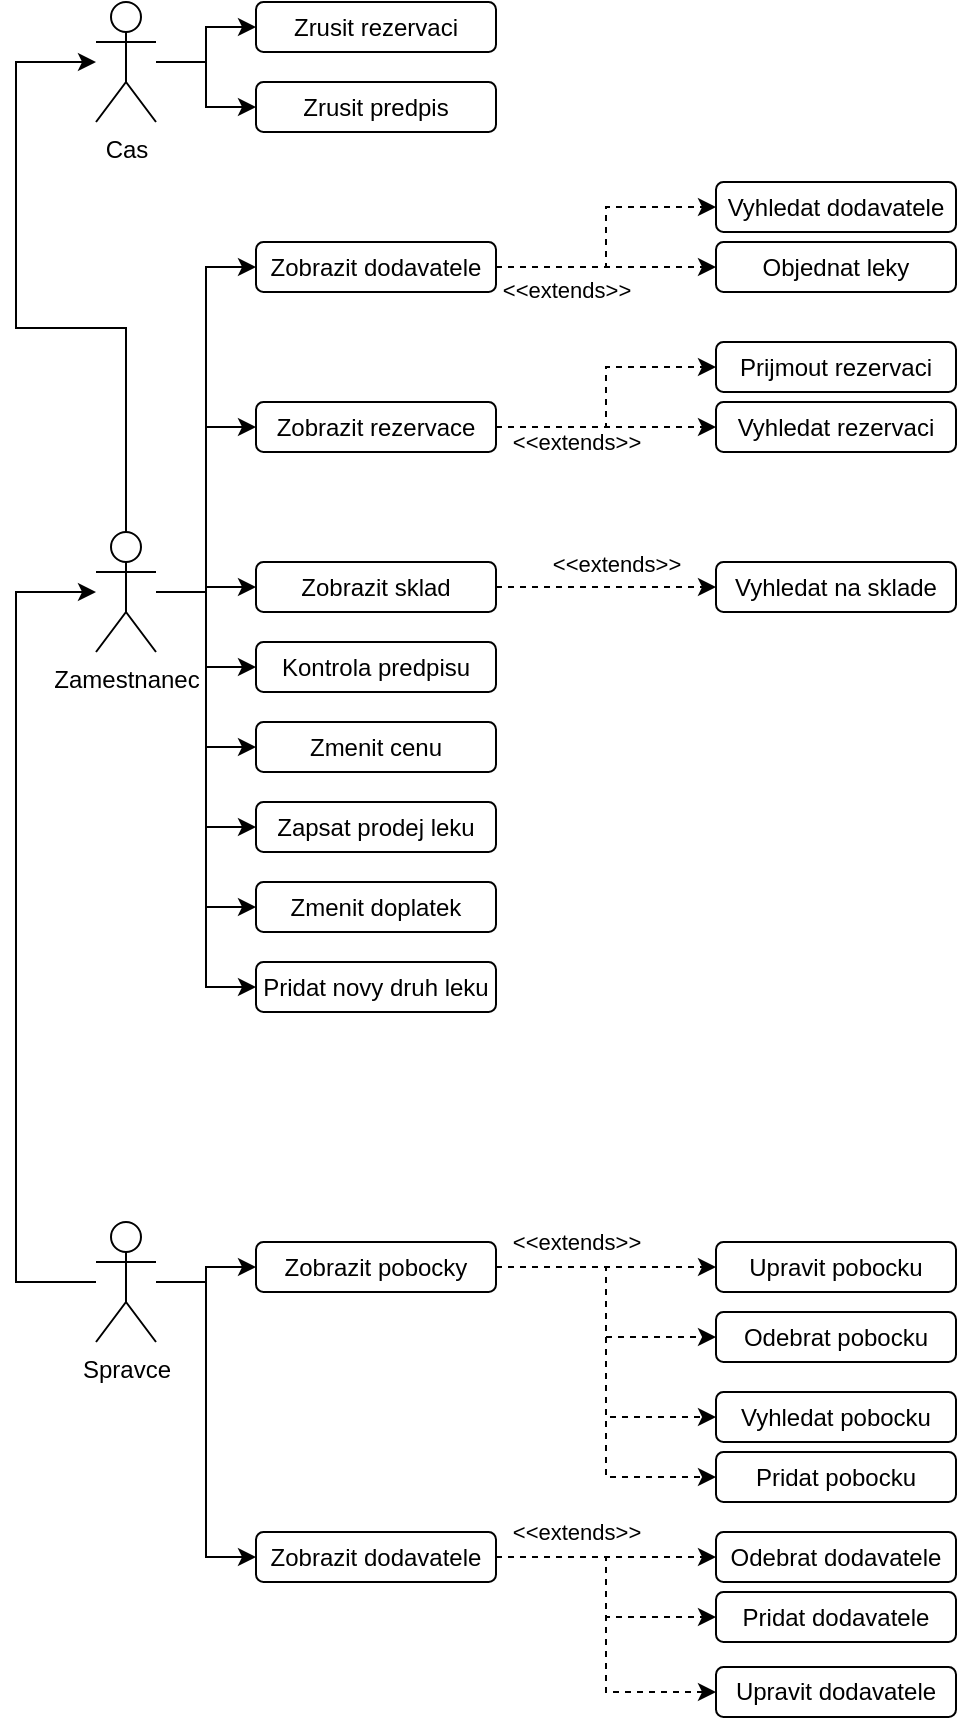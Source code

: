 <mxfile version="22.1.5" type="device">
  <diagram name="Page-1" id="16e2658f-23c8-b752-8be9-c03fbebb8bbe">
    <mxGraphModel dx="1147" dy="627" grid="1" gridSize="10" guides="1" tooltips="1" connect="1" arrows="1" fold="1" page="1" pageScale="1" pageWidth="1100" pageHeight="850" background="none" math="0" shadow="0">
      <root>
        <mxCell id="0" />
        <mxCell id="1" parent="0" />
        <mxCell id="T2JeO6PGeGvMwfnnC4BJ-48" style="edgeStyle=orthogonalEdgeStyle;rounded=0;orthogonalLoop=1;jettySize=auto;html=1;" parent="1" source="T2JeO6PGeGvMwfnnC4BJ-1" target="T2JeO6PGeGvMwfnnC4BJ-2" edge="1">
          <mxGeometry relative="1" as="geometry">
            <Array as="points">
              <mxPoint x="90" y="800" />
              <mxPoint x="90" y="455" />
            </Array>
          </mxGeometry>
        </mxCell>
        <mxCell id="T2JeO6PGeGvMwfnnC4BJ-90" style="edgeStyle=orthogonalEdgeStyle;rounded=0;orthogonalLoop=1;jettySize=auto;html=1;" parent="1" source="T2JeO6PGeGvMwfnnC4BJ-1" target="T2JeO6PGeGvMwfnnC4BJ-55" edge="1">
          <mxGeometry relative="1" as="geometry" />
        </mxCell>
        <mxCell id="T2JeO6PGeGvMwfnnC4BJ-92" style="edgeStyle=orthogonalEdgeStyle;rounded=0;orthogonalLoop=1;jettySize=auto;html=1;entryX=0;entryY=0.5;entryDx=0;entryDy=0;" parent="1" source="T2JeO6PGeGvMwfnnC4BJ-1" target="T2JeO6PGeGvMwfnnC4BJ-80" edge="1">
          <mxGeometry relative="1" as="geometry" />
        </mxCell>
        <mxCell id="T2JeO6PGeGvMwfnnC4BJ-1" value="Spravce" style="shape=umlActor;verticalLabelPosition=bottom;verticalAlign=top;html=1;outlineConnect=0;" parent="1" vertex="1">
          <mxGeometry x="130" y="770" width="30" height="60" as="geometry" />
        </mxCell>
        <mxCell id="T2JeO6PGeGvMwfnnC4BJ-32" style="edgeStyle=orthogonalEdgeStyle;rounded=0;orthogonalLoop=1;jettySize=auto;html=1;" parent="1" source="T2JeO6PGeGvMwfnnC4BJ-2" target="T2JeO6PGeGvMwfnnC4BJ-3" edge="1">
          <mxGeometry relative="1" as="geometry">
            <Array as="points">
              <mxPoint x="145" y="323" />
              <mxPoint x="90" y="323" />
              <mxPoint x="90" y="190" />
            </Array>
          </mxGeometry>
        </mxCell>
        <mxCell id="T2JeO6PGeGvMwfnnC4BJ-38" style="edgeStyle=orthogonalEdgeStyle;rounded=0;orthogonalLoop=1;jettySize=auto;html=1;entryX=0;entryY=0.5;entryDx=0;entryDy=0;" parent="1" source="T2JeO6PGeGvMwfnnC4BJ-2" target="T2JeO6PGeGvMwfnnC4BJ-19" edge="1">
          <mxGeometry relative="1" as="geometry" />
        </mxCell>
        <mxCell id="T2JeO6PGeGvMwfnnC4BJ-40" style="edgeStyle=orthogonalEdgeStyle;rounded=0;orthogonalLoop=1;jettySize=auto;html=1;" parent="1" source="T2JeO6PGeGvMwfnnC4BJ-2" target="T2JeO6PGeGvMwfnnC4BJ-15" edge="1">
          <mxGeometry relative="1" as="geometry" />
        </mxCell>
        <mxCell id="T2JeO6PGeGvMwfnnC4BJ-41" style="edgeStyle=orthogonalEdgeStyle;rounded=0;orthogonalLoop=1;jettySize=auto;html=1;" parent="1" source="T2JeO6PGeGvMwfnnC4BJ-2" target="T2JeO6PGeGvMwfnnC4BJ-17" edge="1">
          <mxGeometry relative="1" as="geometry" />
        </mxCell>
        <mxCell id="T2JeO6PGeGvMwfnnC4BJ-42" style="edgeStyle=orthogonalEdgeStyle;rounded=0;orthogonalLoop=1;jettySize=auto;html=1;entryX=0;entryY=0.5;entryDx=0;entryDy=0;" parent="1" source="T2JeO6PGeGvMwfnnC4BJ-2" target="T2JeO6PGeGvMwfnnC4BJ-22" edge="1">
          <mxGeometry relative="1" as="geometry" />
        </mxCell>
        <mxCell id="T2JeO6PGeGvMwfnnC4BJ-43" style="edgeStyle=orthogonalEdgeStyle;rounded=0;orthogonalLoop=1;jettySize=auto;html=1;entryX=0;entryY=0.5;entryDx=0;entryDy=0;" parent="1" source="T2JeO6PGeGvMwfnnC4BJ-2" target="T2JeO6PGeGvMwfnnC4BJ-26" edge="1">
          <mxGeometry relative="1" as="geometry" />
        </mxCell>
        <mxCell id="T2JeO6PGeGvMwfnnC4BJ-44" style="edgeStyle=orthogonalEdgeStyle;rounded=0;orthogonalLoop=1;jettySize=auto;html=1;entryX=0;entryY=0.5;entryDx=0;entryDy=0;" parent="1" source="T2JeO6PGeGvMwfnnC4BJ-2" target="T2JeO6PGeGvMwfnnC4BJ-28" edge="1">
          <mxGeometry relative="1" as="geometry" />
        </mxCell>
        <mxCell id="T2JeO6PGeGvMwfnnC4BJ-54" style="edgeStyle=orthogonalEdgeStyle;rounded=0;orthogonalLoop=1;jettySize=auto;html=1;entryX=0;entryY=0.5;entryDx=0;entryDy=0;" parent="1" source="T2JeO6PGeGvMwfnnC4BJ-2" target="T2JeO6PGeGvMwfnnC4BJ-53" edge="1">
          <mxGeometry relative="1" as="geometry" />
        </mxCell>
        <mxCell id="T2JeO6PGeGvMwfnnC4BJ-61" style="edgeStyle=orthogonalEdgeStyle;rounded=0;orthogonalLoop=1;jettySize=auto;html=1;entryX=0;entryY=0.5;entryDx=0;entryDy=0;" parent="1" source="T2JeO6PGeGvMwfnnC4BJ-2" target="T2JeO6PGeGvMwfnnC4BJ-59" edge="1">
          <mxGeometry relative="1" as="geometry" />
        </mxCell>
        <mxCell id="T2JeO6PGeGvMwfnnC4BJ-2" value="Zamestnanec" style="shape=umlActor;verticalLabelPosition=bottom;verticalAlign=top;html=1;outlineConnect=0;" parent="1" vertex="1">
          <mxGeometry x="130" y="425" width="30" height="60" as="geometry" />
        </mxCell>
        <mxCell id="T2JeO6PGeGvMwfnnC4BJ-94" style="edgeStyle=orthogonalEdgeStyle;rounded=0;orthogonalLoop=1;jettySize=auto;html=1;entryX=0;entryY=0.5;entryDx=0;entryDy=0;" parent="1" source="T2JeO6PGeGvMwfnnC4BJ-3" target="T2JeO6PGeGvMwfnnC4BJ-30" edge="1">
          <mxGeometry relative="1" as="geometry" />
        </mxCell>
        <mxCell id="T2JeO6PGeGvMwfnnC4BJ-95" style="edgeStyle=orthogonalEdgeStyle;rounded=0;orthogonalLoop=1;jettySize=auto;html=1;" parent="1" source="T2JeO6PGeGvMwfnnC4BJ-3" target="T2JeO6PGeGvMwfnnC4BJ-29" edge="1">
          <mxGeometry relative="1" as="geometry" />
        </mxCell>
        <mxCell id="T2JeO6PGeGvMwfnnC4BJ-3" value="Cas" style="shape=umlActor;verticalLabelPosition=bottom;verticalAlign=top;html=1;outlineConnect=0;" parent="1" vertex="1">
          <mxGeometry x="130" y="160" width="30" height="60" as="geometry" />
        </mxCell>
        <mxCell id="T2JeO6PGeGvMwfnnC4BJ-14" value="Objednat leky" style="rounded=1;whiteSpace=wrap;html=1;" parent="1" vertex="1">
          <mxGeometry x="440" y="280" width="120" height="25" as="geometry" />
        </mxCell>
        <mxCell id="T2JeO6PGeGvMwfnnC4BJ-45" style="edgeStyle=orthogonalEdgeStyle;rounded=0;orthogonalLoop=1;jettySize=auto;html=1;dashed=1;" parent="1" source="T2JeO6PGeGvMwfnnC4BJ-15" target="T2JeO6PGeGvMwfnnC4BJ-16" edge="1">
          <mxGeometry relative="1" as="geometry" />
        </mxCell>
        <mxCell id="T2JeO6PGeGvMwfnnC4BJ-49" value="&amp;lt;&amp;lt;extends&amp;gt;&amp;gt;" style="edgeLabel;html=1;align=center;verticalAlign=middle;resizable=0;points=[];" parent="T2JeO6PGeGvMwfnnC4BJ-45" vertex="1" connectable="0">
          <mxGeometry x="0.091" y="-2" relative="1" as="geometry">
            <mxPoint y="-14" as="offset" />
          </mxGeometry>
        </mxCell>
        <mxCell id="T2JeO6PGeGvMwfnnC4BJ-15" value="Zobrazit sklad" style="rounded=1;whiteSpace=wrap;html=1;" parent="1" vertex="1">
          <mxGeometry x="210" y="440" width="120" height="25" as="geometry" />
        </mxCell>
        <mxCell id="T2JeO6PGeGvMwfnnC4BJ-16" value="Vyhledat na sklade" style="rounded=1;whiteSpace=wrap;html=1;" parent="1" vertex="1">
          <mxGeometry x="440" y="440" width="120" height="25" as="geometry" />
        </mxCell>
        <mxCell id="T2JeO6PGeGvMwfnnC4BJ-17" value="Kontrola predpisu" style="rounded=1;whiteSpace=wrap;html=1;" parent="1" vertex="1">
          <mxGeometry x="210" y="480" width="120" height="25" as="geometry" />
        </mxCell>
        <mxCell id="T2JeO6PGeGvMwfnnC4BJ-18" value="Prijmout rezervaci" style="rounded=1;whiteSpace=wrap;html=1;" parent="1" vertex="1">
          <mxGeometry x="440" y="330" width="120" height="25" as="geometry" />
        </mxCell>
        <mxCell id="T2JeO6PGeGvMwfnnC4BJ-46" style="edgeStyle=orthogonalEdgeStyle;rounded=0;orthogonalLoop=1;jettySize=auto;html=1;entryX=0;entryY=0.5;entryDx=0;entryDy=0;dashed=1;" parent="1" source="T2JeO6PGeGvMwfnnC4BJ-19" target="T2JeO6PGeGvMwfnnC4BJ-18" edge="1">
          <mxGeometry relative="1" as="geometry" />
        </mxCell>
        <mxCell id="T2JeO6PGeGvMwfnnC4BJ-47" style="edgeStyle=orthogonalEdgeStyle;rounded=0;orthogonalLoop=1;jettySize=auto;html=1;dashed=1;" parent="1" source="T2JeO6PGeGvMwfnnC4BJ-19" target="T2JeO6PGeGvMwfnnC4BJ-20" edge="1">
          <mxGeometry relative="1" as="geometry" />
        </mxCell>
        <mxCell id="T2JeO6PGeGvMwfnnC4BJ-19" value="Zobrazit rezervace" style="rounded=1;whiteSpace=wrap;html=1;" parent="1" vertex="1">
          <mxGeometry x="210" y="360" width="120" height="25" as="geometry" />
        </mxCell>
        <mxCell id="T2JeO6PGeGvMwfnnC4BJ-20" value="Vyhledat rezervaci" style="rounded=1;whiteSpace=wrap;html=1;" parent="1" vertex="1">
          <mxGeometry x="440" y="360" width="120" height="25" as="geometry" />
        </mxCell>
        <mxCell id="T2JeO6PGeGvMwfnnC4BJ-22" value="Zmenit cenu" style="rounded=1;whiteSpace=wrap;html=1;" parent="1" vertex="1">
          <mxGeometry x="210" y="520" width="120" height="25" as="geometry" />
        </mxCell>
        <mxCell id="T2JeO6PGeGvMwfnnC4BJ-26" value="Zapsat prodej leku" style="rounded=1;whiteSpace=wrap;html=1;" parent="1" vertex="1">
          <mxGeometry x="210" y="560" width="120" height="25" as="geometry" />
        </mxCell>
        <mxCell id="T2JeO6PGeGvMwfnnC4BJ-28" value="Zmenit doplatek" style="rounded=1;whiteSpace=wrap;html=1;" parent="1" vertex="1">
          <mxGeometry x="210" y="600" width="120" height="25" as="geometry" />
        </mxCell>
        <mxCell id="T2JeO6PGeGvMwfnnC4BJ-29" value="Zrusit predpis" style="rounded=1;whiteSpace=wrap;html=1;" parent="1" vertex="1">
          <mxGeometry x="210" y="200" width="120" height="25" as="geometry" />
        </mxCell>
        <mxCell id="T2JeO6PGeGvMwfnnC4BJ-30" value="Zrusit rezervaci" style="rounded=1;whiteSpace=wrap;html=1;" parent="1" vertex="1">
          <mxGeometry x="210" y="160" width="120" height="25" as="geometry" />
        </mxCell>
        <mxCell id="T2JeO6PGeGvMwfnnC4BJ-51" value="&amp;lt;&amp;lt;extends&amp;gt;&amp;gt;" style="edgeLabel;html=1;align=center;verticalAlign=middle;resizable=0;points=[];" parent="1" vertex="1" connectable="0">
          <mxGeometry x="370" y="380.0" as="geometry" />
        </mxCell>
        <mxCell id="T2JeO6PGeGvMwfnnC4BJ-53" value="Pridat novy druh leku" style="rounded=1;whiteSpace=wrap;html=1;" parent="1" vertex="1">
          <mxGeometry x="210" y="640" width="120" height="25" as="geometry" />
        </mxCell>
        <mxCell id="T2JeO6PGeGvMwfnnC4BJ-86" style="edgeStyle=orthogonalEdgeStyle;rounded=0;orthogonalLoop=1;jettySize=auto;html=1;dashed=1;" parent="1" source="T2JeO6PGeGvMwfnnC4BJ-55" target="T2JeO6PGeGvMwfnnC4BJ-85" edge="1">
          <mxGeometry relative="1" as="geometry" />
        </mxCell>
        <mxCell id="T2JeO6PGeGvMwfnnC4BJ-87" style="edgeStyle=orthogonalEdgeStyle;rounded=0;orthogonalLoop=1;jettySize=auto;html=1;entryX=0;entryY=0.5;entryDx=0;entryDy=0;dashed=1;" parent="1" source="T2JeO6PGeGvMwfnnC4BJ-55" target="T2JeO6PGeGvMwfnnC4BJ-69" edge="1">
          <mxGeometry relative="1" as="geometry" />
        </mxCell>
        <mxCell id="I7Gw20xJV3l_404WaS-j-6" style="edgeStyle=orthogonalEdgeStyle;rounded=0;orthogonalLoop=1;jettySize=auto;html=1;entryX=0;entryY=0.5;entryDx=0;entryDy=0;dashed=1;" edge="1" parent="1" source="T2JeO6PGeGvMwfnnC4BJ-55" target="I7Gw20xJV3l_404WaS-j-5">
          <mxGeometry relative="1" as="geometry" />
        </mxCell>
        <mxCell id="I7Gw20xJV3l_404WaS-j-7" style="edgeStyle=orthogonalEdgeStyle;rounded=0;orthogonalLoop=1;jettySize=auto;html=1;entryX=0;entryY=0.5;entryDx=0;entryDy=0;dashed=1;" edge="1" parent="1" source="T2JeO6PGeGvMwfnnC4BJ-55" target="T2JeO6PGeGvMwfnnC4BJ-84">
          <mxGeometry relative="1" as="geometry" />
        </mxCell>
        <mxCell id="T2JeO6PGeGvMwfnnC4BJ-55" value="Zobrazit pobocky" style="rounded=1;whiteSpace=wrap;html=1;" parent="1" vertex="1">
          <mxGeometry x="210" y="780" width="120" height="25" as="geometry" />
        </mxCell>
        <mxCell id="T2JeO6PGeGvMwfnnC4BJ-56" value="Pridat dodavatele" style="rounded=1;whiteSpace=wrap;html=1;" parent="1" vertex="1">
          <mxGeometry x="440" y="955" width="120" height="25" as="geometry" />
        </mxCell>
        <mxCell id="T2JeO6PGeGvMwfnnC4BJ-57" value="Odebrat dodavatele" style="rounded=1;whiteSpace=wrap;html=1;" parent="1" vertex="1">
          <mxGeometry x="440" y="925" width="120" height="25" as="geometry" />
        </mxCell>
        <mxCell id="T2JeO6PGeGvMwfnnC4BJ-63" style="edgeStyle=orthogonalEdgeStyle;rounded=0;orthogonalLoop=1;jettySize=auto;html=1;entryX=0;entryY=0.5;entryDx=0;entryDy=0;dashed=1;" parent="1" source="T2JeO6PGeGvMwfnnC4BJ-59" target="T2JeO6PGeGvMwfnnC4BJ-14" edge="1">
          <mxGeometry relative="1" as="geometry" />
        </mxCell>
        <mxCell id="I7Gw20xJV3l_404WaS-j-13" style="edgeStyle=orthogonalEdgeStyle;rounded=0;orthogonalLoop=1;jettySize=auto;html=1;entryX=0;entryY=0.5;entryDx=0;entryDy=0;dashed=1;" edge="1" parent="1" source="T2JeO6PGeGvMwfnnC4BJ-59" target="I7Gw20xJV3l_404WaS-j-12">
          <mxGeometry relative="1" as="geometry" />
        </mxCell>
        <mxCell id="T2JeO6PGeGvMwfnnC4BJ-59" value="Zobrazit dodavatele" style="rounded=1;whiteSpace=wrap;html=1;" parent="1" vertex="1">
          <mxGeometry x="210" y="280" width="120" height="25" as="geometry" />
        </mxCell>
        <mxCell id="T2JeO6PGeGvMwfnnC4BJ-64" value="&amp;lt;&amp;lt;extends&amp;gt;&amp;gt;" style="edgeLabel;html=1;align=center;verticalAlign=middle;resizable=0;points=[];" parent="1" vertex="1" connectable="0">
          <mxGeometry x="360" y="305.0" as="geometry">
            <mxPoint x="5" y="-1" as="offset" />
          </mxGeometry>
        </mxCell>
        <mxCell id="T2JeO6PGeGvMwfnnC4BJ-69" value="Odebrat pobocku" style="rounded=1;whiteSpace=wrap;html=1;" parent="1" vertex="1">
          <mxGeometry x="440" y="815" width="120" height="25" as="geometry" />
        </mxCell>
        <mxCell id="T2JeO6PGeGvMwfnnC4BJ-83" style="edgeStyle=orthogonalEdgeStyle;rounded=0;orthogonalLoop=1;jettySize=auto;html=1;entryX=0;entryY=0.5;entryDx=0;entryDy=0;dashed=1;" parent="1" source="T2JeO6PGeGvMwfnnC4BJ-80" target="T2JeO6PGeGvMwfnnC4BJ-57" edge="1">
          <mxGeometry relative="1" as="geometry" />
        </mxCell>
        <mxCell id="I7Gw20xJV3l_404WaS-j-10" style="edgeStyle=orthogonalEdgeStyle;rounded=0;orthogonalLoop=1;jettySize=auto;html=1;entryX=0;entryY=0.5;entryDx=0;entryDy=0;dashed=1;" edge="1" parent="1" source="T2JeO6PGeGvMwfnnC4BJ-80" target="T2JeO6PGeGvMwfnnC4BJ-56">
          <mxGeometry relative="1" as="geometry" />
        </mxCell>
        <mxCell id="I7Gw20xJV3l_404WaS-j-11" style="edgeStyle=orthogonalEdgeStyle;rounded=0;orthogonalLoop=1;jettySize=auto;html=1;entryX=0;entryY=0.5;entryDx=0;entryDy=0;dashed=1;" edge="1" parent="1" source="T2JeO6PGeGvMwfnnC4BJ-80" target="T2JeO6PGeGvMwfnnC4BJ-81">
          <mxGeometry relative="1" as="geometry" />
        </mxCell>
        <mxCell id="T2JeO6PGeGvMwfnnC4BJ-80" value="Zobrazit dodavatele" style="rounded=1;whiteSpace=wrap;html=1;" parent="1" vertex="1">
          <mxGeometry x="210" y="925" width="120" height="25" as="geometry" />
        </mxCell>
        <mxCell id="T2JeO6PGeGvMwfnnC4BJ-81" value="Upravit dodavatele" style="rounded=1;whiteSpace=wrap;html=1;" parent="1" vertex="1">
          <mxGeometry x="440" y="992.5" width="120" height="25" as="geometry" />
        </mxCell>
        <mxCell id="T2JeO6PGeGvMwfnnC4BJ-84" value="Pridat pobocku" style="rounded=1;whiteSpace=wrap;html=1;" parent="1" vertex="1">
          <mxGeometry x="440" y="885" width="120" height="25" as="geometry" />
        </mxCell>
        <mxCell id="T2JeO6PGeGvMwfnnC4BJ-85" value="Upravit pobocku" style="rounded=1;whiteSpace=wrap;html=1;" parent="1" vertex="1">
          <mxGeometry x="440" y="780" width="120" height="25" as="geometry" />
        </mxCell>
        <mxCell id="T2JeO6PGeGvMwfnnC4BJ-100" value="&amp;lt;&amp;lt;extends&amp;gt;&amp;gt;" style="edgeLabel;html=1;align=center;verticalAlign=middle;resizable=0;points=[];" parent="1" vertex="1" connectable="0">
          <mxGeometry x="370" y="780.0" as="geometry" />
        </mxCell>
        <mxCell id="T2JeO6PGeGvMwfnnC4BJ-102" value="&amp;lt;&amp;lt;extends&amp;gt;&amp;gt;" style="edgeLabel;html=1;align=center;verticalAlign=middle;resizable=0;points=[];" parent="1" vertex="1" connectable="0">
          <mxGeometry x="370" y="925" as="geometry" />
        </mxCell>
        <mxCell id="I7Gw20xJV3l_404WaS-j-5" value="Vyhledat pobocku" style="rounded=1;whiteSpace=wrap;html=1;" vertex="1" parent="1">
          <mxGeometry x="440" y="855" width="120" height="25" as="geometry" />
        </mxCell>
        <mxCell id="I7Gw20xJV3l_404WaS-j-12" value="Vyhledat dodavatele" style="rounded=1;whiteSpace=wrap;html=1;" vertex="1" parent="1">
          <mxGeometry x="440" y="250" width="120" height="25" as="geometry" />
        </mxCell>
      </root>
    </mxGraphModel>
  </diagram>
</mxfile>
